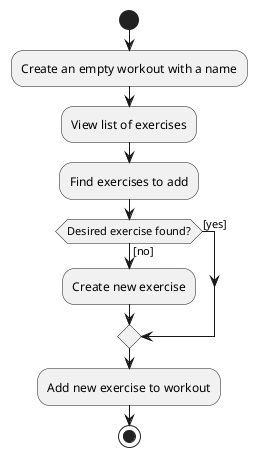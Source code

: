 @startuml

' start
' :View list of exercises;
' :Find exercise;

' if (Desired exercise found?) then ([yes])

' else ([no])
'     repeat :Create new exercise;
'     repeat while (More exercises to create?)
' endif

' repeat :Add exercise to workout;
' repeat while (More exercises to add?)
' stop

start
:Create an empty workout with a name;
:View list of exercises;
:Find exercises to add;

if (Desired exercise found?) then ([yes])
else ([no])
    :Create new exercise;
endif
:Add new exercise to workout;
stop

@enduml
